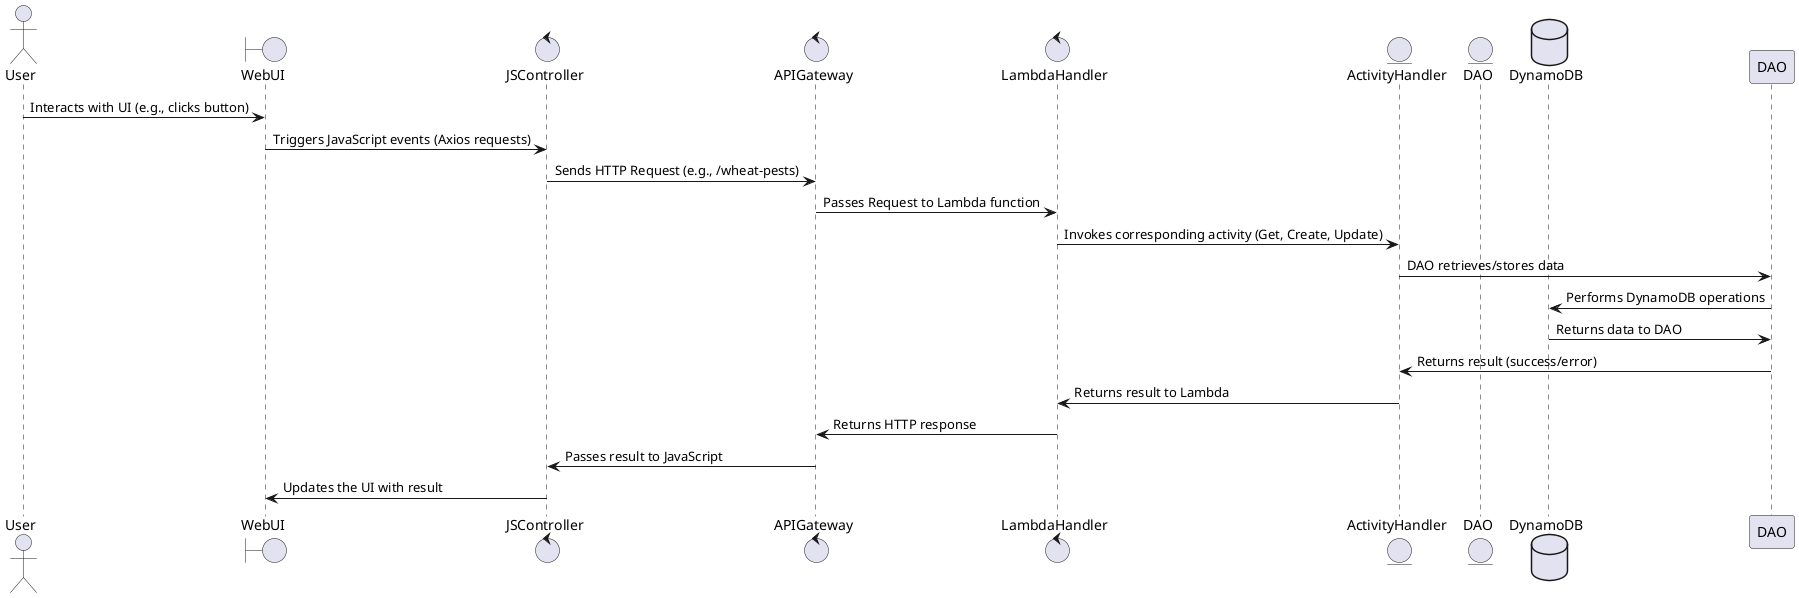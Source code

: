 @startuml
actor User as Client
boundary WebUI as Frontend
control JSController as JS
control APIGateway as API
control LambdaHandler as Lambda
entity ActivityHandler as Activity
entity DAO as DynamoDBDAO
database DynamoDB

Client -> Frontend : Interacts with UI (e.g., clicks button)
Frontend -> JS : Triggers JavaScript events (Axios requests)
JS -> API : Sends HTTP Request (e.g., /wheat-pests)
API -> Lambda : Passes Request to Lambda function
Lambda -> Activity : Invokes corresponding activity (Get, Create, Update)
Activity -> DAO : DAO retrieves/stores data
DAO -> DynamoDB : Performs DynamoDB operations
DynamoDB -> DAO : Returns data to DAO
DAO -> Activity : Returns result (success/error)
Activity -> Lambda : Returns result to Lambda
Lambda -> API : Returns HTTP response
API -> JS : Passes result to JavaScript
JS -> Frontend : Updates the UI with result
@enduml
